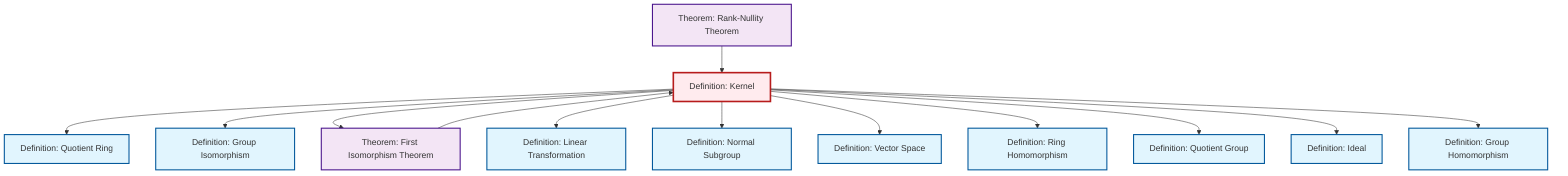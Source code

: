 graph TD
    classDef definition fill:#e1f5fe,stroke:#01579b,stroke-width:2px
    classDef theorem fill:#f3e5f5,stroke:#4a148c,stroke-width:2px
    classDef axiom fill:#fff3e0,stroke:#e65100,stroke-width:2px
    classDef example fill:#e8f5e9,stroke:#1b5e20,stroke-width:2px
    classDef current fill:#ffebee,stroke:#b71c1c,stroke-width:3px
    def-quotient-ring["Definition: Quotient Ring"]:::definition
    thm-rank-nullity["Theorem: Rank-Nullity Theorem"]:::theorem
    def-ring-homomorphism["Definition: Ring Homomorphism"]:::definition
    def-quotient-group["Definition: Quotient Group"]:::definition
    def-normal-subgroup["Definition: Normal Subgroup"]:::definition
    def-isomorphism["Definition: Group Isomorphism"]:::definition
    thm-first-isomorphism["Theorem: First Isomorphism Theorem"]:::theorem
    def-linear-transformation["Definition: Linear Transformation"]:::definition
    def-kernel["Definition: Kernel"]:::definition
    def-homomorphism["Definition: Group Homomorphism"]:::definition
    def-vector-space["Definition: Vector Space"]:::definition
    def-ideal["Definition: Ideal"]:::definition
    def-kernel --> def-quotient-ring
    def-kernel --> def-isomorphism
    def-kernel --> thm-first-isomorphism
    thm-first-isomorphism --> def-kernel
    def-kernel --> def-linear-transformation
    def-kernel --> def-normal-subgroup
    def-kernel --> def-vector-space
    def-kernel --> def-ring-homomorphism
    def-kernel --> def-quotient-group
    def-kernel --> def-ideal
    def-kernel --> def-homomorphism
    thm-rank-nullity --> def-kernel
    class def-kernel current